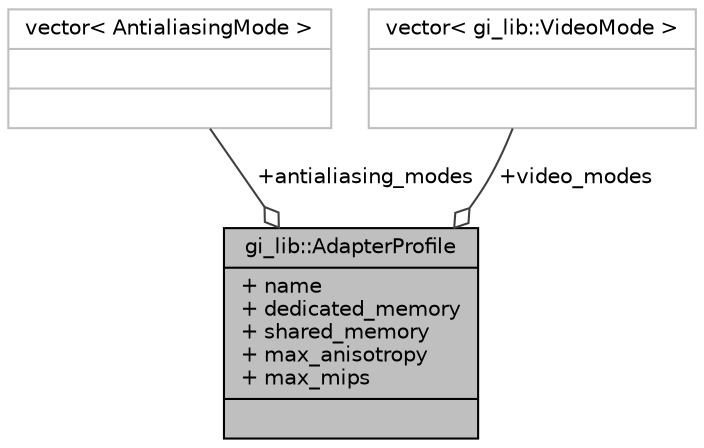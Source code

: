digraph "gi_lib::AdapterProfile"
{
  edge [fontname="Helvetica",fontsize="10",labelfontname="Helvetica",labelfontsize="10"];
  node [fontname="Helvetica",fontsize="10",shape=record];
  Node1 [label="{gi_lib::AdapterProfile\n|+ name\l+ dedicated_memory\l+ shared_memory\l+ max_anisotropy\l+ max_mips\l|}",height=0.2,width=0.4,color="black", fillcolor="grey75", style="filled", fontcolor="black"];
  Node2 -> Node1 [color="grey25",fontsize="10",style="solid",label=" +antialiasing_modes" ,arrowhead="odiamond",fontname="Helvetica"];
  Node2 [label="{vector\< AntialiasingMode \>\n||}",height=0.2,width=0.4,color="grey75", fillcolor="white", style="filled"];
  Node3 -> Node1 [color="grey25",fontsize="10",style="solid",label=" +video_modes" ,arrowhead="odiamond",fontname="Helvetica"];
  Node3 [label="{vector\< gi_lib::VideoMode \>\n||}",height=0.2,width=0.4,color="grey75", fillcolor="white", style="filled"];
}
